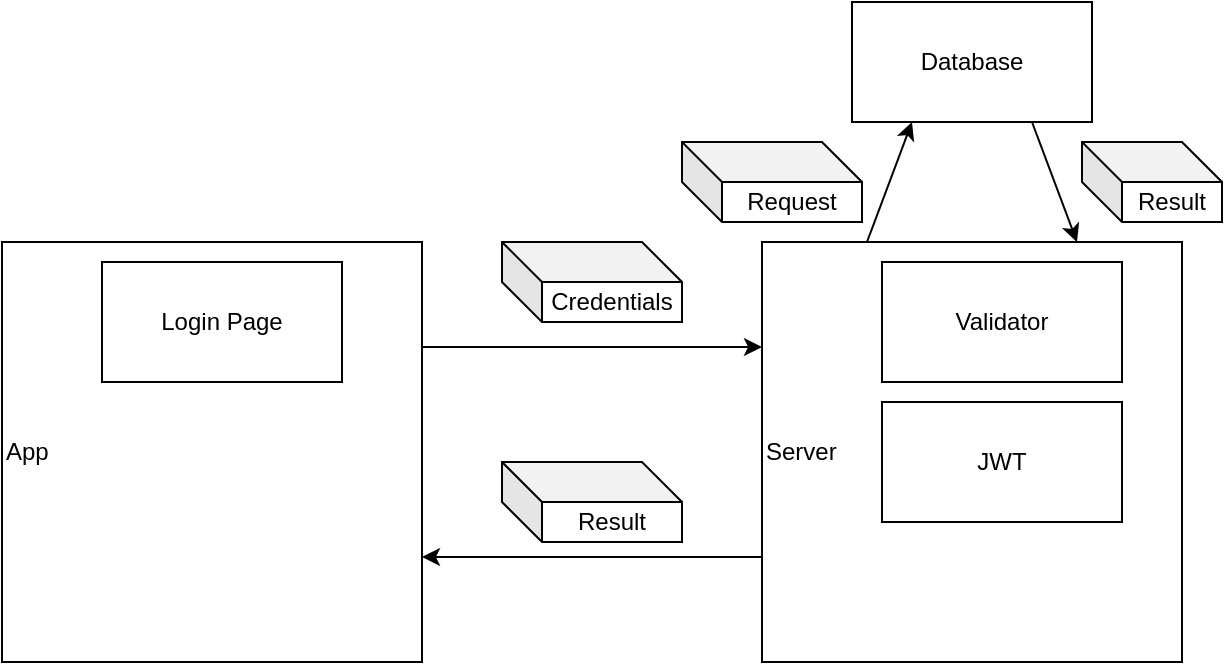 <mxfile version="24.8.3">
  <diagram name="Page-1" id="Z5k2m00BJw0pF3TpljLg">
    <mxGraphModel dx="1034" dy="515" grid="1" gridSize="10" guides="1" tooltips="1" connect="1" arrows="1" fold="1" page="1" pageScale="1" pageWidth="850" pageHeight="1100" math="0" shadow="0">
      <root>
        <mxCell id="0" />
        <mxCell id="1" parent="0" />
        <mxCell id="LXhb_Eowf2JMfGslSyvR-1" value="&lt;div style=&quot;text-align: justify;&quot;&gt;&lt;span style=&quot;background-color: initial;&quot;&gt;App&lt;/span&gt;&lt;/div&gt;" style="rounded=0;whiteSpace=wrap;html=1;align=left;" vertex="1" parent="1">
          <mxGeometry x="100" y="150" width="210" height="210" as="geometry" />
        </mxCell>
        <mxCell id="LXhb_Eowf2JMfGslSyvR-2" value="Login Page" style="rounded=0;whiteSpace=wrap;html=1;" vertex="1" parent="1">
          <mxGeometry x="150" y="160" width="120" height="60" as="geometry" />
        </mxCell>
        <mxCell id="LXhb_Eowf2JMfGslSyvR-4" value="&lt;div style=&quot;text-align: justify;&quot;&gt;&lt;span style=&quot;background-color: initial;&quot;&gt;Server&lt;/span&gt;&lt;/div&gt;" style="rounded=0;whiteSpace=wrap;html=1;align=left;" vertex="1" parent="1">
          <mxGeometry x="480" y="150" width="210" height="210" as="geometry" />
        </mxCell>
        <mxCell id="LXhb_Eowf2JMfGslSyvR-5" value="Validator" style="rounded=0;whiteSpace=wrap;html=1;" vertex="1" parent="1">
          <mxGeometry x="540" y="160" width="120" height="60" as="geometry" />
        </mxCell>
        <mxCell id="LXhb_Eowf2JMfGslSyvR-6" value="JWT" style="rounded=0;whiteSpace=wrap;html=1;" vertex="1" parent="1">
          <mxGeometry x="540" y="230" width="120" height="60" as="geometry" />
        </mxCell>
        <mxCell id="LXhb_Eowf2JMfGslSyvR-8" value="Database" style="rounded=0;whiteSpace=wrap;html=1;" vertex="1" parent="1">
          <mxGeometry x="525" y="30" width="120" height="60" as="geometry" />
        </mxCell>
        <mxCell id="LXhb_Eowf2JMfGslSyvR-10" value="" style="endArrow=classic;html=1;rounded=0;exitX=1;exitY=0.25;exitDx=0;exitDy=0;entryX=0;entryY=0.25;entryDx=0;entryDy=0;" edge="1" parent="1" source="LXhb_Eowf2JMfGslSyvR-1" target="LXhb_Eowf2JMfGslSyvR-4">
          <mxGeometry width="50" height="50" relative="1" as="geometry">
            <mxPoint x="400" y="160" as="sourcePoint" />
            <mxPoint x="450" y="110" as="targetPoint" />
          </mxGeometry>
        </mxCell>
        <mxCell id="LXhb_Eowf2JMfGslSyvR-11" value="" style="endArrow=classic;html=1;rounded=0;entryX=1;entryY=0.75;entryDx=0;entryDy=0;exitX=0;exitY=0.75;exitDx=0;exitDy=0;" edge="1" parent="1" source="LXhb_Eowf2JMfGslSyvR-4" target="LXhb_Eowf2JMfGslSyvR-1">
          <mxGeometry width="50" height="50" relative="1" as="geometry">
            <mxPoint x="400" y="160" as="sourcePoint" />
            <mxPoint x="450" y="110" as="targetPoint" />
          </mxGeometry>
        </mxCell>
        <mxCell id="LXhb_Eowf2JMfGslSyvR-18" value="Credentials" style="shape=cube;whiteSpace=wrap;html=1;boundedLbl=1;backgroundOutline=1;darkOpacity=0.05;darkOpacity2=0.1;" vertex="1" parent="1">
          <mxGeometry x="350" y="150" width="90" height="40" as="geometry" />
        </mxCell>
        <mxCell id="LXhb_Eowf2JMfGslSyvR-19" value="Result" style="shape=cube;whiteSpace=wrap;html=1;boundedLbl=1;backgroundOutline=1;darkOpacity=0.05;darkOpacity2=0.1;" vertex="1" parent="1">
          <mxGeometry x="350" y="260" width="90" height="40" as="geometry" />
        </mxCell>
        <mxCell id="LXhb_Eowf2JMfGslSyvR-20" value="" style="endArrow=classic;html=1;rounded=0;entryX=0.25;entryY=1;entryDx=0;entryDy=0;exitX=0.25;exitY=0;exitDx=0;exitDy=0;" edge="1" parent="1" source="LXhb_Eowf2JMfGslSyvR-4" target="LXhb_Eowf2JMfGslSyvR-8">
          <mxGeometry width="50" height="50" relative="1" as="geometry">
            <mxPoint x="400" y="170" as="sourcePoint" />
            <mxPoint x="450" y="120" as="targetPoint" />
          </mxGeometry>
        </mxCell>
        <mxCell id="LXhb_Eowf2JMfGslSyvR-21" value="" style="endArrow=classic;html=1;rounded=0;entryX=0.75;entryY=0;entryDx=0;entryDy=0;exitX=0.75;exitY=1;exitDx=0;exitDy=0;" edge="1" parent="1" source="LXhb_Eowf2JMfGslSyvR-8" target="LXhb_Eowf2JMfGslSyvR-4">
          <mxGeometry width="50" height="50" relative="1" as="geometry">
            <mxPoint x="543" y="160" as="sourcePoint" />
            <mxPoint x="565" y="100" as="targetPoint" />
          </mxGeometry>
        </mxCell>
        <mxCell id="LXhb_Eowf2JMfGslSyvR-22" value="Result" style="shape=cube;whiteSpace=wrap;html=1;boundedLbl=1;backgroundOutline=1;darkOpacity=0.05;darkOpacity2=0.1;" vertex="1" parent="1">
          <mxGeometry x="640" y="100" width="70" height="40" as="geometry" />
        </mxCell>
        <mxCell id="LXhb_Eowf2JMfGslSyvR-23" value="Request" style="shape=cube;whiteSpace=wrap;html=1;boundedLbl=1;backgroundOutline=1;darkOpacity=0.05;darkOpacity2=0.1;" vertex="1" parent="1">
          <mxGeometry x="440" y="100" width="90" height="40" as="geometry" />
        </mxCell>
      </root>
    </mxGraphModel>
  </diagram>
</mxfile>
